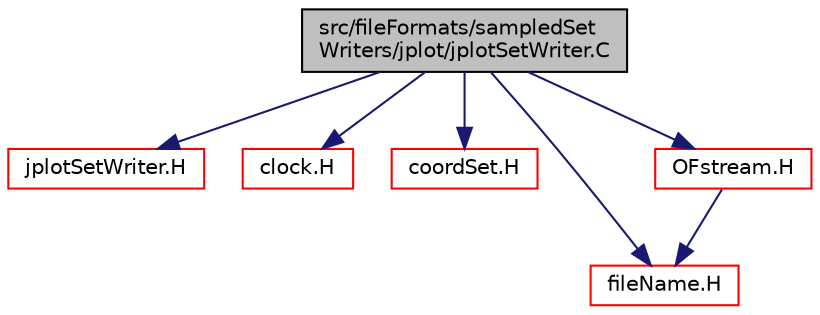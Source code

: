 digraph "src/fileFormats/sampledSetWriters/jplot/jplotSetWriter.C"
{
  bgcolor="transparent";
  edge [fontname="Helvetica",fontsize="10",labelfontname="Helvetica",labelfontsize="10"];
  node [fontname="Helvetica",fontsize="10",shape=record];
  Node1 [label="src/fileFormats/sampledSet\lWriters/jplot/jplotSetWriter.C",height=0.2,width=0.4,color="black", fillcolor="grey75", style="filled", fontcolor="black"];
  Node1 -> Node2 [color="midnightblue",fontsize="10",style="solid",fontname="Helvetica"];
  Node2 [label="jplotSetWriter.H",height=0.2,width=0.4,color="red",URL="$a05149.html"];
  Node1 -> Node3 [color="midnightblue",fontsize="10",style="solid",fontname="Helvetica"];
  Node3 [label="clock.H",height=0.2,width=0.4,color="red",URL="$a08313.html"];
  Node1 -> Node4 [color="midnightblue",fontsize="10",style="solid",fontname="Helvetica"];
  Node4 [label="coordSet.H",height=0.2,width=0.4,color="red",URL="$a05136.html"];
  Node1 -> Node5 [color="midnightblue",fontsize="10",style="solid",fontname="Helvetica"];
  Node5 [label="fileName.H",height=0.2,width=0.4,color="red",URL="$a09147.html"];
  Node1 -> Node6 [color="midnightblue",fontsize="10",style="solid",fontname="Helvetica"];
  Node6 [label="OFstream.H",height=0.2,width=0.4,color="red",URL="$a07936.html"];
  Node6 -> Node5 [color="midnightblue",fontsize="10",style="solid",fontname="Helvetica"];
}
